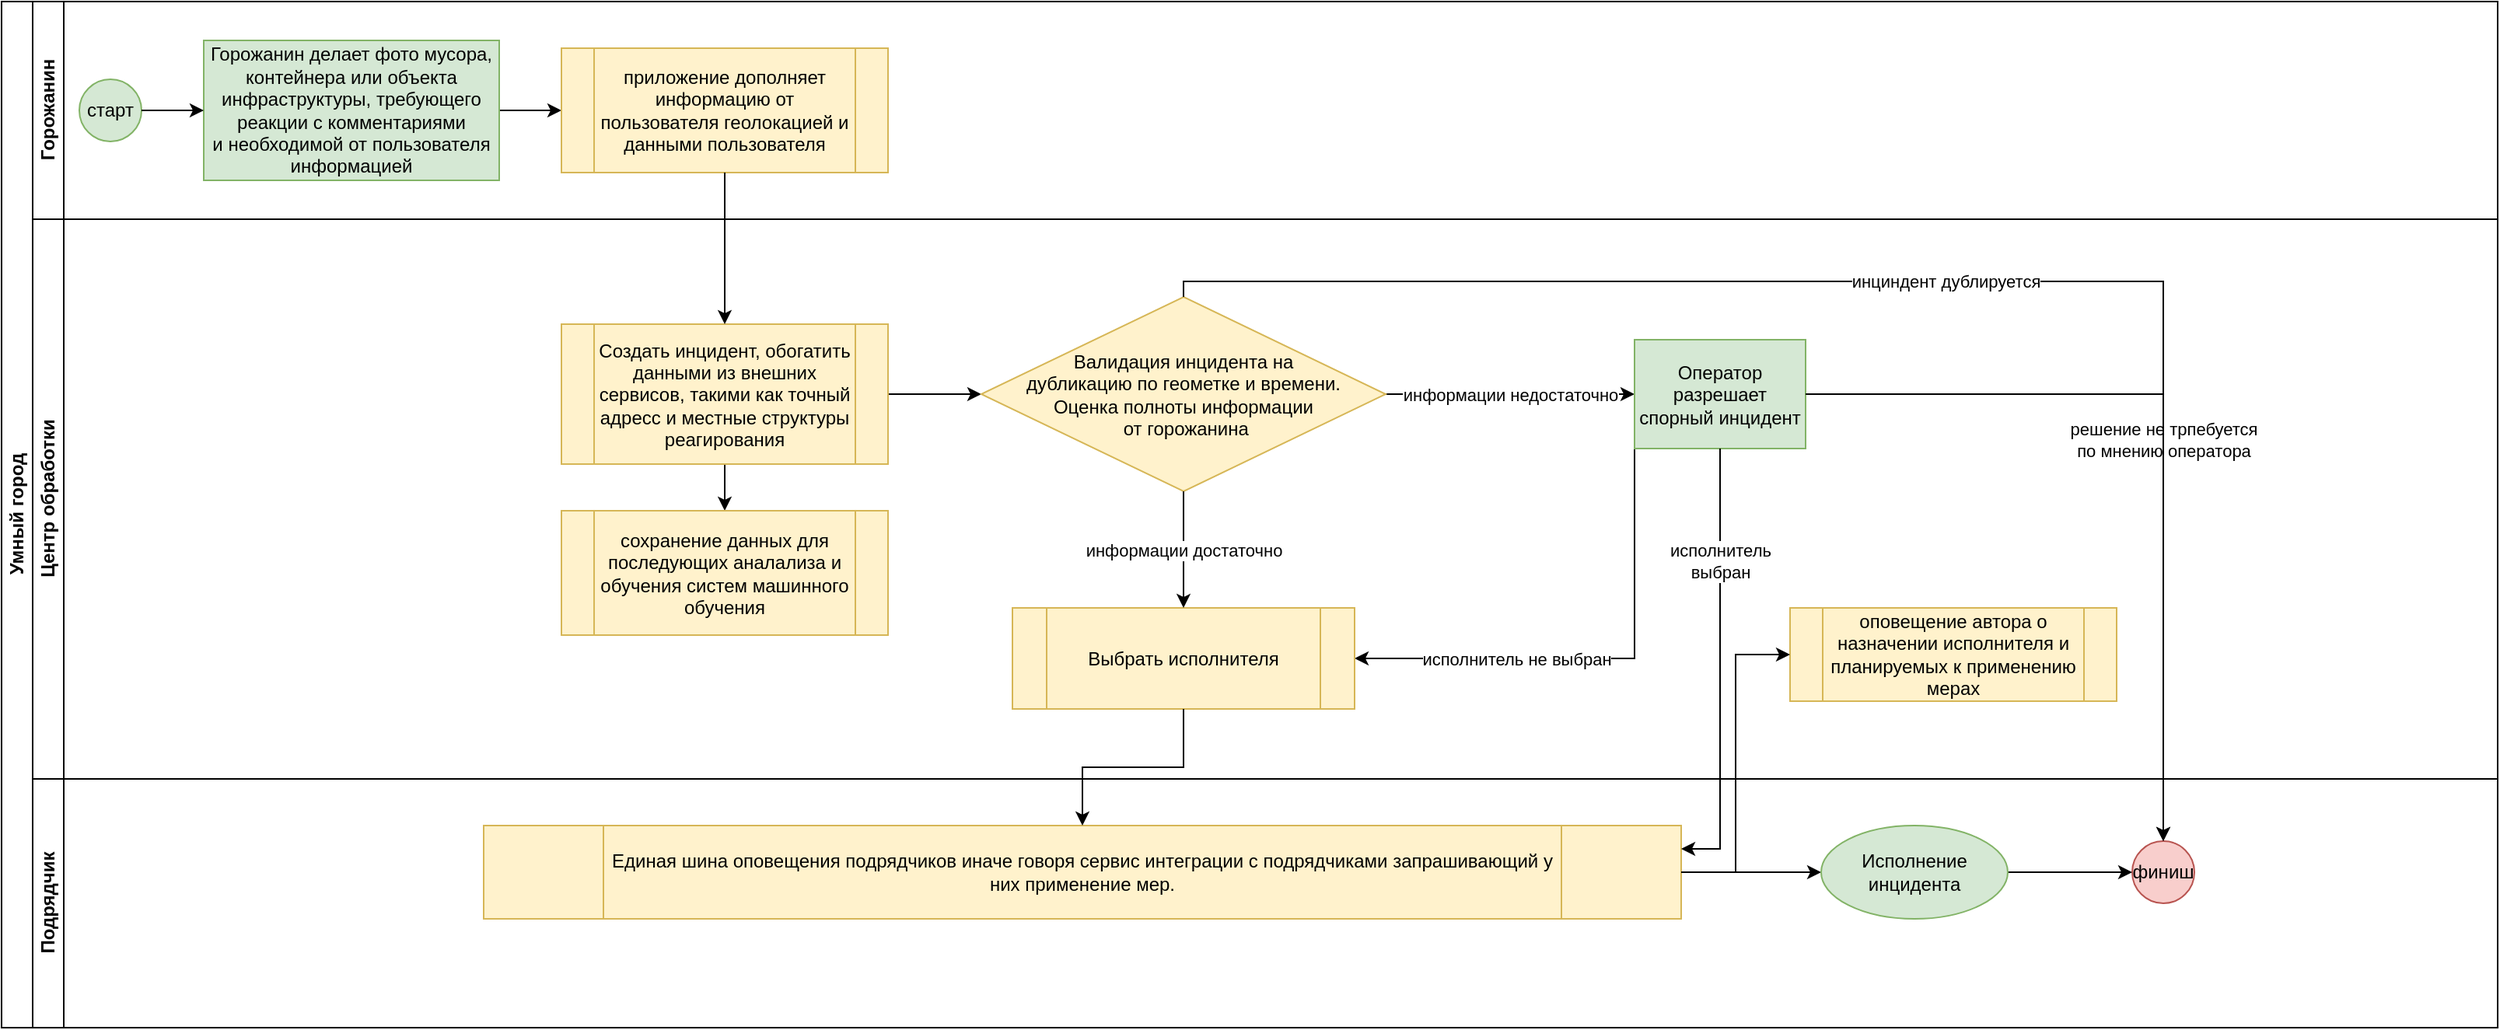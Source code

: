 <mxfile version="18.0.1" type="device" pages="2"><diagram id="prtHgNgQTEPvFCAcTncT" name="user responsibility diagram"><mxGraphModel dx="1750" dy="979" grid="1" gridSize="10" guides="1" tooltips="1" connect="1" arrows="1" fold="1" page="1" pageScale="1" pageWidth="827" pageHeight="1169" math="0" shadow="0"><root><mxCell id="0"/><mxCell id="1" parent="0"/><mxCell id="dNxyNK7c78bLwvsdeMH5-19" value="Умный город" style="swimlane;html=1;childLayout=stackLayout;resizeParent=1;resizeParentMax=0;horizontal=0;startSize=20;horizontalStack=0;" parent="1" vertex="1"><mxGeometry x="20" y="30" width="1605" height="660" as="geometry"/></mxCell><mxCell id="dNxyNK7c78bLwvsdeMH5-20" value="Горожанин" style="swimlane;html=1;startSize=20;horizontal=0;" parent="dNxyNK7c78bLwvsdeMH5-19" vertex="1"><mxGeometry x="20" width="1585" height="140" as="geometry"/></mxCell><mxCell id="dNxyNK7c78bLwvsdeMH5-23" value="старт" style="ellipse;whiteSpace=wrap;html=1;fillColor=#d5e8d4;strokeColor=#82b366;fontColor=#000000;" parent="dNxyNK7c78bLwvsdeMH5-20" vertex="1"><mxGeometry x="30" y="50" width="40" height="40" as="geometry"/></mxCell><mxCell id="9_nfN8UWUtA4xgu3yGWQ-7" value="" style="edgeStyle=orthogonalEdgeStyle;rounded=0;orthogonalLoop=1;jettySize=auto;html=1;" parent="dNxyNK7c78bLwvsdeMH5-20" source="9_nfN8UWUtA4xgu3yGWQ-4" target="9_nfN8UWUtA4xgu3yGWQ-6" edge="1"><mxGeometry relative="1" as="geometry"/></mxCell><mxCell id="9_nfN8UWUtA4xgu3yGWQ-4" value="&lt;font color=&quot;#000000&quot;&gt;Горожанин делает фото мусора, контейнера или объекта инфраструктуры, требующего реакции с комментариями и&amp;nbsp;необходимой от пользователя информацией&lt;/font&gt;" style="whiteSpace=wrap;html=1;fillColor=#d5e8d4;strokeColor=#82b366;" parent="dNxyNK7c78bLwvsdeMH5-20" vertex="1"><mxGeometry x="110" y="25" width="190" height="90" as="geometry"/></mxCell><mxCell id="9_nfN8UWUtA4xgu3yGWQ-5" value="" style="edgeStyle=orthogonalEdgeStyle;rounded=0;orthogonalLoop=1;jettySize=auto;html=1;" parent="dNxyNK7c78bLwvsdeMH5-20" source="dNxyNK7c78bLwvsdeMH5-23" target="9_nfN8UWUtA4xgu3yGWQ-4" edge="1"><mxGeometry relative="1" as="geometry"/></mxCell><mxCell id="9_nfN8UWUtA4xgu3yGWQ-6" value="&lt;font color=&quot;#000000&quot;&gt;приложение дополняет информацию от пользователя геолокацией и данными пользователя&lt;/font&gt;" style="shape=process;whiteSpace=wrap;html=1;backgroundOutline=1;fillColor=#fff2cc;strokeColor=#d6b656;" parent="dNxyNK7c78bLwvsdeMH5-20" vertex="1"><mxGeometry x="340" y="30" width="210" height="80" as="geometry"/></mxCell><mxCell id="dNxyNK7c78bLwvsdeMH5-21" value="Центр обработки" style="swimlane;html=1;startSize=20;horizontal=0;" parent="dNxyNK7c78bLwvsdeMH5-19" vertex="1"><mxGeometry x="20" y="140" width="1585" height="360" as="geometry"/></mxCell><mxCell id="9_nfN8UWUtA4xgu3yGWQ-13" value="" style="edgeStyle=orthogonalEdgeStyle;rounded=0;orthogonalLoop=1;jettySize=auto;html=1;" parent="dNxyNK7c78bLwvsdeMH5-21" source="9_nfN8UWUtA4xgu3yGWQ-8" target="9_nfN8UWUtA4xgu3yGWQ-12" edge="1"><mxGeometry relative="1" as="geometry"/></mxCell><mxCell id="9_nfN8UWUtA4xgu3yGWQ-19" value="" style="edgeStyle=orthogonalEdgeStyle;rounded=0;orthogonalLoop=1;jettySize=auto;html=1;" parent="dNxyNK7c78bLwvsdeMH5-21" source="9_nfN8UWUtA4xgu3yGWQ-8" target="9_nfN8UWUtA4xgu3yGWQ-18" edge="1"><mxGeometry relative="1" as="geometry"/></mxCell><mxCell id="9_nfN8UWUtA4xgu3yGWQ-8" value="&lt;font color=&quot;#000000&quot;&gt;Создать инцидент, обогатить данными из внешних сервисов, такими как точный адресс и местные структуры реагирования&lt;/font&gt;" style="shape=process;whiteSpace=wrap;html=1;backgroundOutline=1;fillColor=#fff2cc;strokeColor=#d6b656;" parent="dNxyNK7c78bLwvsdeMH5-21" vertex="1"><mxGeometry x="340" y="67.5" width="210" height="90" as="geometry"/></mxCell><mxCell id="9_nfN8UWUtA4xgu3yGWQ-36" value="информации недостаточно" style="edgeStyle=orthogonalEdgeStyle;rounded=0;orthogonalLoop=1;jettySize=auto;html=1;" parent="dNxyNK7c78bLwvsdeMH5-21" source="9_nfN8UWUtA4xgu3yGWQ-12" target="9_nfN8UWUtA4xgu3yGWQ-14" edge="1"><mxGeometry relative="1" as="geometry"/></mxCell><mxCell id="9_nfN8UWUtA4xgu3yGWQ-12" value="Валидация инцидента на &lt;br&gt;дубликацию по геометке и времени. &lt;br&gt;Оценка полноты информации&lt;br&gt;&amp;nbsp;от горожанина" style="rhombus;whiteSpace=wrap;html=1;fillColor=#fff2cc;strokeColor=#d6b656;fontColor=#000000;" parent="dNxyNK7c78bLwvsdeMH5-21" vertex="1"><mxGeometry x="610" y="50" width="260" height="125" as="geometry"/></mxCell><mxCell id="58moPZ0UHYPZeYO6bHfA-1" value="исполнитель не выбран" style="edgeStyle=orthogonalEdgeStyle;rounded=0;orthogonalLoop=1;jettySize=auto;html=1;exitX=0;exitY=1;exitDx=0;exitDy=0;entryX=1;entryY=0.5;entryDx=0;entryDy=0;" parent="dNxyNK7c78bLwvsdeMH5-21" source="9_nfN8UWUtA4xgu3yGWQ-14" target="9_nfN8UWUtA4xgu3yGWQ-20" edge="1"><mxGeometry x="0.344" relative="1" as="geometry"><mxPoint as="offset"/></mxGeometry></mxCell><mxCell id="9_nfN8UWUtA4xgu3yGWQ-14" value="Оператор разрешает спорный инцидент" style="whiteSpace=wrap;html=1;fillColor=#d5e8d4;strokeColor=#82b366;fontColor=#000000;" parent="dNxyNK7c78bLwvsdeMH5-21" vertex="1"><mxGeometry x="1030" y="77.5" width="110" height="70" as="geometry"/></mxCell><mxCell id="9_nfN8UWUtA4xgu3yGWQ-18" value="сохранение данных для последующих аналализа и обучения систем машинного обучения" style="shape=process;whiteSpace=wrap;html=1;backgroundOutline=1;fillColor=#fff2cc;strokeColor=#d6b656;fontColor=#000000;" parent="dNxyNK7c78bLwvsdeMH5-21" vertex="1"><mxGeometry x="340" y="187.5" width="210" height="80" as="geometry"/></mxCell><mxCell id="9_nfN8UWUtA4xgu3yGWQ-20" value="Выбрать исполнителя" style="shape=process;whiteSpace=wrap;html=1;backgroundOutline=1;fillColor=#fff2cc;strokeColor=#d6b656;fontColor=#000000;" parent="dNxyNK7c78bLwvsdeMH5-21" vertex="1"><mxGeometry x="630" y="250" width="220" height="65" as="geometry"/></mxCell><mxCell id="9_nfN8UWUtA4xgu3yGWQ-17" value="информации достаточно" style="edgeStyle=orthogonalEdgeStyle;rounded=0;orthogonalLoop=1;jettySize=auto;html=1;" parent="dNxyNK7c78bLwvsdeMH5-21" source="9_nfN8UWUtA4xgu3yGWQ-12" target="9_nfN8UWUtA4xgu3yGWQ-20" edge="1"><mxGeometry relative="1" as="geometry"><mxPoint x="740" y="232.5" as="targetPoint"/><mxPoint as="offset"/></mxGeometry></mxCell><mxCell id="9_nfN8UWUtA4xgu3yGWQ-31" value="оповещение автора о назначении исполнителя и планируемых к применению мерах" style="shape=process;whiteSpace=wrap;html=1;backgroundOutline=1;rounded=0;shadow=0;sketch=0;fillColor=#fff2cc;strokeColor=#d6b656;fontColor=#000000;" parent="dNxyNK7c78bLwvsdeMH5-21" vertex="1"><mxGeometry x="1130" y="250" width="210" height="60" as="geometry"/></mxCell><mxCell id="dNxyNK7c78bLwvsdeMH5-22" value="Подрядчик" style="swimlane;html=1;startSize=20;horizontal=0;" parent="dNxyNK7c78bLwvsdeMH5-19" vertex="1"><mxGeometry x="20" y="500" width="1585" height="160" as="geometry"/></mxCell><mxCell id="9_nfN8UWUtA4xgu3yGWQ-2" value="финиш" style="ellipse;whiteSpace=wrap;html=1;aspect=fixed;fillColor=#f8cecc;strokeColor=#b85450;fontColor=#000000;" parent="dNxyNK7c78bLwvsdeMH5-22" vertex="1"><mxGeometry x="1350" y="40" width="40" height="40" as="geometry"/></mxCell><mxCell id="9_nfN8UWUtA4xgu3yGWQ-33" style="edgeStyle=orthogonalEdgeStyle;rounded=0;orthogonalLoop=1;jettySize=auto;html=1;" parent="dNxyNK7c78bLwvsdeMH5-22" source="9_nfN8UWUtA4xgu3yGWQ-21" target="9_nfN8UWUtA4xgu3yGWQ-23" edge="1"><mxGeometry relative="1" as="geometry"/></mxCell><mxCell id="9_nfN8UWUtA4xgu3yGWQ-21" value="Единая шина оповещения подрядчиков иначе говоря сервис интеграции с подрядчиками запрашивающий у них применение мер." style="shape=process;whiteSpace=wrap;html=1;backgroundOutline=1;fillColor=#fff2cc;strokeColor=#d6b656;fontColor=#000000;" parent="dNxyNK7c78bLwvsdeMH5-22" vertex="1"><mxGeometry x="290" y="30" width="770" height="60" as="geometry"/></mxCell><mxCell id="9_nfN8UWUtA4xgu3yGWQ-25" value="" style="edgeStyle=orthogonalEdgeStyle;rounded=0;orthogonalLoop=1;jettySize=auto;html=1;" parent="dNxyNK7c78bLwvsdeMH5-22" source="9_nfN8UWUtA4xgu3yGWQ-23" target="9_nfN8UWUtA4xgu3yGWQ-2" edge="1"><mxGeometry relative="1" as="geometry"/></mxCell><mxCell id="9_nfN8UWUtA4xgu3yGWQ-23" value="Исполнение инцидента" style="ellipse;whiteSpace=wrap;html=1;fillColor=#d5e8d4;strokeColor=#82b366;fontColor=#000000;" parent="dNxyNK7c78bLwvsdeMH5-22" vertex="1"><mxGeometry x="1150" y="30" width="120" height="60" as="geometry"/></mxCell><mxCell id="9_nfN8UWUtA4xgu3yGWQ-9" value="" style="edgeStyle=orthogonalEdgeStyle;rounded=0;orthogonalLoop=1;jettySize=auto;html=1;" parent="dNxyNK7c78bLwvsdeMH5-19" source="9_nfN8UWUtA4xgu3yGWQ-6" target="9_nfN8UWUtA4xgu3yGWQ-8" edge="1"><mxGeometry relative="1" as="geometry"/></mxCell><mxCell id="9_nfN8UWUtA4xgu3yGWQ-22" value="" style="edgeStyle=orthogonalEdgeStyle;rounded=0;orthogonalLoop=1;jettySize=auto;html=1;" parent="dNxyNK7c78bLwvsdeMH5-19" source="9_nfN8UWUtA4xgu3yGWQ-20" target="9_nfN8UWUtA4xgu3yGWQ-21" edge="1"><mxGeometry relative="1" as="geometry"/></mxCell><mxCell id="9_nfN8UWUtA4xgu3yGWQ-28" value="решение не трпебуется&lt;br&gt;по мнению оператора" style="edgeStyle=orthogonalEdgeStyle;rounded=0;orthogonalLoop=1;jettySize=auto;html=1;entryX=0.5;entryY=0;entryDx=0;entryDy=0;" parent="dNxyNK7c78bLwvsdeMH5-19" source="9_nfN8UWUtA4xgu3yGWQ-14" target="9_nfN8UWUtA4xgu3yGWQ-2" edge="1"><mxGeometry relative="1" as="geometry"><mxPoint x="1320" y="540" as="targetPoint"/></mxGeometry></mxCell><mxCell id="9_nfN8UWUtA4xgu3yGWQ-29" value="инциндент дублируется" style="edgeStyle=orthogonalEdgeStyle;rounded=0;orthogonalLoop=1;jettySize=auto;html=1;" parent="dNxyNK7c78bLwvsdeMH5-19" source="9_nfN8UWUtA4xgu3yGWQ-12" target="9_nfN8UWUtA4xgu3yGWQ-2" edge="1"><mxGeometry relative="1" as="geometry"><Array as="points"><mxPoint x="760" y="180"/><mxPoint x="1390" y="180"/></Array></mxGeometry></mxCell><mxCell id="9_nfN8UWUtA4xgu3yGWQ-24" value="" style="edgeStyle=orthogonalEdgeStyle;rounded=0;orthogonalLoop=1;jettySize=auto;html=1;exitX=1;exitY=0.5;exitDx=0;exitDy=0;entryX=0;entryY=0.5;entryDx=0;entryDy=0;" parent="dNxyNK7c78bLwvsdeMH5-19" source="9_nfN8UWUtA4xgu3yGWQ-21" target="9_nfN8UWUtA4xgu3yGWQ-31" edge="1"><mxGeometry relative="1" as="geometry"><mxPoint x="1130" y="510" as="targetPoint"/></mxGeometry></mxCell><mxCell id="58moPZ0UHYPZeYO6bHfA-2" value="исполнитель &lt;br&gt;выбран" style="edgeStyle=orthogonalEdgeStyle;rounded=0;orthogonalLoop=1;jettySize=auto;html=1;entryX=1;entryY=0.25;entryDx=0;entryDy=0;" parent="dNxyNK7c78bLwvsdeMH5-19" source="9_nfN8UWUtA4xgu3yGWQ-14" target="9_nfN8UWUtA4xgu3yGWQ-21" edge="1"><mxGeometry x="-0.487" relative="1" as="geometry"><mxPoint as="offset"/></mxGeometry></mxCell></root></mxGraphModel></diagram><diagram id="eOyZIJ8mWT1CkHo99y-y" name="Data diagram"><mxGraphModel dx="1298" dy="945" grid="1" gridSize="10" guides="1" tooltips="1" connect="1" arrows="1" fold="1" page="1" pageScale="1" pageWidth="850" pageHeight="1100" math="0" shadow="0"><root><mxCell id="2OJkK_8HGwtXBcA96vTW-0"/><mxCell id="2OJkK_8HGwtXBcA96vTW-1" parent="2OJkK_8HGwtXBcA96vTW-0"/><mxCell id="v5B6Aqoyrh1Ywv18guCz-0" value="city_case" style="shape=table;startSize=30;container=1;collapsible=1;childLayout=tableLayout;fixedRows=1;rowLines=0;fontStyle=1;align=center;resizeLast=1;" vertex="1" parent="2OJkK_8HGwtXBcA96vTW-1"><mxGeometry x="80" y="120" width="180" height="150" as="geometry"/></mxCell><mxCell id="v5B6Aqoyrh1Ywv18guCz-1" value="" style="shape=tableRow;horizontal=0;startSize=0;swimlaneHead=0;swimlaneBody=0;fillColor=none;collapsible=0;dropTarget=0;points=[[0,0.5],[1,0.5]];portConstraint=eastwest;top=0;left=0;right=0;bottom=1;" vertex="1" parent="v5B6Aqoyrh1Ywv18guCz-0"><mxGeometry y="30" width="180" height="30" as="geometry"/></mxCell><mxCell id="v5B6Aqoyrh1Ywv18guCz-2" value="PK" style="shape=partialRectangle;connectable=0;fillColor=none;top=0;left=0;bottom=0;right=0;fontStyle=1;overflow=hidden;" vertex="1" parent="v5B6Aqoyrh1Ywv18guCz-1"><mxGeometry width="30" height="30" as="geometry"><mxRectangle width="30" height="30" as="alternateBounds"/></mxGeometry></mxCell><mxCell id="v5B6Aqoyrh1Ywv18guCz-3" value="uuid" style="shape=partialRectangle;connectable=0;fillColor=none;top=0;left=0;bottom=0;right=0;align=left;spacingLeft=6;fontStyle=5;overflow=hidden;" vertex="1" parent="v5B6Aqoyrh1Ywv18guCz-1"><mxGeometry x="30" width="150" height="30" as="geometry"><mxRectangle width="150" height="30" as="alternateBounds"/></mxGeometry></mxCell><mxCell id="v5B6Aqoyrh1Ywv18guCz-4" value="" style="shape=tableRow;horizontal=0;startSize=0;swimlaneHead=0;swimlaneBody=0;fillColor=none;collapsible=0;dropTarget=0;points=[[0,0.5],[1,0.5]];portConstraint=eastwest;top=0;left=0;right=0;bottom=0;" vertex="1" parent="v5B6Aqoyrh1Ywv18guCz-0"><mxGeometry y="60" width="180" height="30" as="geometry"/></mxCell><mxCell id="v5B6Aqoyrh1Ywv18guCz-5" value="" style="shape=partialRectangle;connectable=0;fillColor=none;top=0;left=0;bottom=0;right=0;editable=1;overflow=hidden;" vertex="1" parent="v5B6Aqoyrh1Ywv18guCz-4"><mxGeometry width="30" height="30" as="geometry"><mxRectangle width="30" height="30" as="alternateBounds"/></mxGeometry></mxCell><mxCell id="v5B6Aqoyrh1Ywv18guCz-6" value="location" style="shape=partialRectangle;connectable=0;fillColor=none;top=0;left=0;bottom=0;right=0;align=left;spacingLeft=6;overflow=hidden;" vertex="1" parent="v5B6Aqoyrh1Ywv18guCz-4"><mxGeometry x="30" width="150" height="30" as="geometry"><mxRectangle width="150" height="30" as="alternateBounds"/></mxGeometry></mxCell><mxCell id="v5B6Aqoyrh1Ywv18guCz-7" value="" style="shape=tableRow;horizontal=0;startSize=0;swimlaneHead=0;swimlaneBody=0;fillColor=none;collapsible=0;dropTarget=0;points=[[0,0.5],[1,0.5]];portConstraint=eastwest;top=0;left=0;right=0;bottom=0;" vertex="1" parent="v5B6Aqoyrh1Ywv18guCz-0"><mxGeometry y="90" width="180" height="30" as="geometry"/></mxCell><mxCell id="v5B6Aqoyrh1Ywv18guCz-8" value="" style="shape=partialRectangle;connectable=0;fillColor=none;top=0;left=0;bottom=0;right=0;editable=1;overflow=hidden;" vertex="1" parent="v5B6Aqoyrh1Ywv18guCz-7"><mxGeometry width="30" height="30" as="geometry"><mxRectangle width="30" height="30" as="alternateBounds"/></mxGeometry></mxCell><mxCell id="v5B6Aqoyrh1Ywv18guCz-9" value="description" style="shape=partialRectangle;connectable=0;fillColor=none;top=0;left=0;bottom=0;right=0;align=left;spacingLeft=6;overflow=hidden;" vertex="1" parent="v5B6Aqoyrh1Ywv18guCz-7"><mxGeometry x="30" width="150" height="30" as="geometry"><mxRectangle width="150" height="30" as="alternateBounds"/></mxGeometry></mxCell><mxCell id="v5B6Aqoyrh1Ywv18guCz-10" value="" style="shape=tableRow;horizontal=0;startSize=0;swimlaneHead=0;swimlaneBody=0;fillColor=none;collapsible=0;dropTarget=0;points=[[0,0.5],[1,0.5]];portConstraint=eastwest;top=0;left=0;right=0;bottom=0;" vertex="1" parent="v5B6Aqoyrh1Ywv18guCz-0"><mxGeometry y="120" width="180" height="30" as="geometry"/></mxCell><mxCell id="v5B6Aqoyrh1Ywv18guCz-11" value="" style="shape=partialRectangle;connectable=0;fillColor=none;top=0;left=0;bottom=0;right=0;editable=1;overflow=hidden;" vertex="1" parent="v5B6Aqoyrh1Ywv18guCz-10"><mxGeometry width="30" height="30" as="geometry"><mxRectangle width="30" height="30" as="alternateBounds"/></mxGeometry></mxCell><mxCell id="v5B6Aqoyrh1Ywv18guCz-12" value="author_id" style="shape=partialRectangle;connectable=0;fillColor=none;top=0;left=0;bottom=0;right=0;align=left;spacingLeft=6;overflow=hidden;" vertex="1" parent="v5B6Aqoyrh1Ywv18guCz-10"><mxGeometry x="30" width="150" height="30" as="geometry"><mxRectangle width="150" height="30" as="alternateBounds"/></mxGeometry></mxCell><mxCell id="v5B6Aqoyrh1Ywv18guCz-33" value="Table" style="shape=table;startSize=30;container=1;collapsible=1;childLayout=tableLayout;fixedRows=1;rowLines=0;fontStyle=1;align=center;resizeLast=1;" vertex="1" parent="2OJkK_8HGwtXBcA96vTW-1"><mxGeometry x="350" y="120" width="180" height="150" as="geometry"/></mxCell><mxCell id="v5B6Aqoyrh1Ywv18guCz-34" value="" style="shape=tableRow;horizontal=0;startSize=0;swimlaneHead=0;swimlaneBody=0;fillColor=none;collapsible=0;dropTarget=0;points=[[0,0.5],[1,0.5]];portConstraint=eastwest;top=0;left=0;right=0;bottom=1;" vertex="1" parent="v5B6Aqoyrh1Ywv18guCz-33"><mxGeometry y="30" width="180" height="30" as="geometry"/></mxCell><mxCell id="v5B6Aqoyrh1Ywv18guCz-35" value="PK" style="shape=partialRectangle;connectable=0;fillColor=none;top=0;left=0;bottom=0;right=0;fontStyle=1;overflow=hidden;" vertex="1" parent="v5B6Aqoyrh1Ywv18guCz-34"><mxGeometry width="30" height="30" as="geometry"><mxRectangle width="30" height="30" as="alternateBounds"/></mxGeometry></mxCell><mxCell id="v5B6Aqoyrh1Ywv18guCz-36" value="UniqueID" style="shape=partialRectangle;connectable=0;fillColor=none;top=0;left=0;bottom=0;right=0;align=left;spacingLeft=6;fontStyle=5;overflow=hidden;" vertex="1" parent="v5B6Aqoyrh1Ywv18guCz-34"><mxGeometry x="30" width="150" height="30" as="geometry"><mxRectangle width="150" height="30" as="alternateBounds"/></mxGeometry></mxCell><mxCell id="v5B6Aqoyrh1Ywv18guCz-37" value="" style="shape=tableRow;horizontal=0;startSize=0;swimlaneHead=0;swimlaneBody=0;fillColor=none;collapsible=0;dropTarget=0;points=[[0,0.5],[1,0.5]];portConstraint=eastwest;top=0;left=0;right=0;bottom=0;" vertex="1" parent="v5B6Aqoyrh1Ywv18guCz-33"><mxGeometry y="60" width="180" height="30" as="geometry"/></mxCell><mxCell id="v5B6Aqoyrh1Ywv18guCz-38" value="" style="shape=partialRectangle;connectable=0;fillColor=none;top=0;left=0;bottom=0;right=0;editable=1;overflow=hidden;" vertex="1" parent="v5B6Aqoyrh1Ywv18guCz-37"><mxGeometry width="30" height="30" as="geometry"><mxRectangle width="30" height="30" as="alternateBounds"/></mxGeometry></mxCell><mxCell id="v5B6Aqoyrh1Ywv18guCz-39" value="" style="shape=partialRectangle;connectable=0;fillColor=none;top=0;left=0;bottom=0;right=0;align=left;spacingLeft=6;overflow=hidden;" vertex="1" parent="v5B6Aqoyrh1Ywv18guCz-37"><mxGeometry x="30" width="150" height="30" as="geometry"><mxRectangle width="150" height="30" as="alternateBounds"/></mxGeometry></mxCell><mxCell id="v5B6Aqoyrh1Ywv18guCz-40" value="" style="shape=tableRow;horizontal=0;startSize=0;swimlaneHead=0;swimlaneBody=0;fillColor=none;collapsible=0;dropTarget=0;points=[[0,0.5],[1,0.5]];portConstraint=eastwest;top=0;left=0;right=0;bottom=0;" vertex="1" parent="v5B6Aqoyrh1Ywv18guCz-33"><mxGeometry y="90" width="180" height="30" as="geometry"/></mxCell><mxCell id="v5B6Aqoyrh1Ywv18guCz-41" value="" style="shape=partialRectangle;connectable=0;fillColor=none;top=0;left=0;bottom=0;right=0;editable=1;overflow=hidden;" vertex="1" parent="v5B6Aqoyrh1Ywv18guCz-40"><mxGeometry width="30" height="30" as="geometry"><mxRectangle width="30" height="30" as="alternateBounds"/></mxGeometry></mxCell><mxCell id="v5B6Aqoyrh1Ywv18guCz-42" value="" style="shape=partialRectangle;connectable=0;fillColor=none;top=0;left=0;bottom=0;right=0;align=left;spacingLeft=6;overflow=hidden;" vertex="1" parent="v5B6Aqoyrh1Ywv18guCz-40"><mxGeometry x="30" width="150" height="30" as="geometry"><mxRectangle width="150" height="30" as="alternateBounds"/></mxGeometry></mxCell><mxCell id="v5B6Aqoyrh1Ywv18guCz-43" value="" style="shape=tableRow;horizontal=0;startSize=0;swimlaneHead=0;swimlaneBody=0;fillColor=none;collapsible=0;dropTarget=0;points=[[0,0.5],[1,0.5]];portConstraint=eastwest;top=0;left=0;right=0;bottom=0;" vertex="1" parent="v5B6Aqoyrh1Ywv18guCz-33"><mxGeometry y="120" width="180" height="30" as="geometry"/></mxCell><mxCell id="v5B6Aqoyrh1Ywv18guCz-44" value="" style="shape=partialRectangle;connectable=0;fillColor=none;top=0;left=0;bottom=0;right=0;editable=1;overflow=hidden;" vertex="1" parent="v5B6Aqoyrh1Ywv18guCz-43"><mxGeometry width="30" height="30" as="geometry"><mxRectangle width="30" height="30" as="alternateBounds"/></mxGeometry></mxCell><mxCell id="v5B6Aqoyrh1Ywv18guCz-45" value="" style="shape=partialRectangle;connectable=0;fillColor=none;top=0;left=0;bottom=0;right=0;align=left;spacingLeft=6;overflow=hidden;" vertex="1" parent="v5B6Aqoyrh1Ywv18guCz-43"><mxGeometry x="30" width="150" height="30" as="geometry"><mxRectangle width="150" height="30" as="alternateBounds"/></mxGeometry></mxCell></root></mxGraphModel></diagram></mxfile>